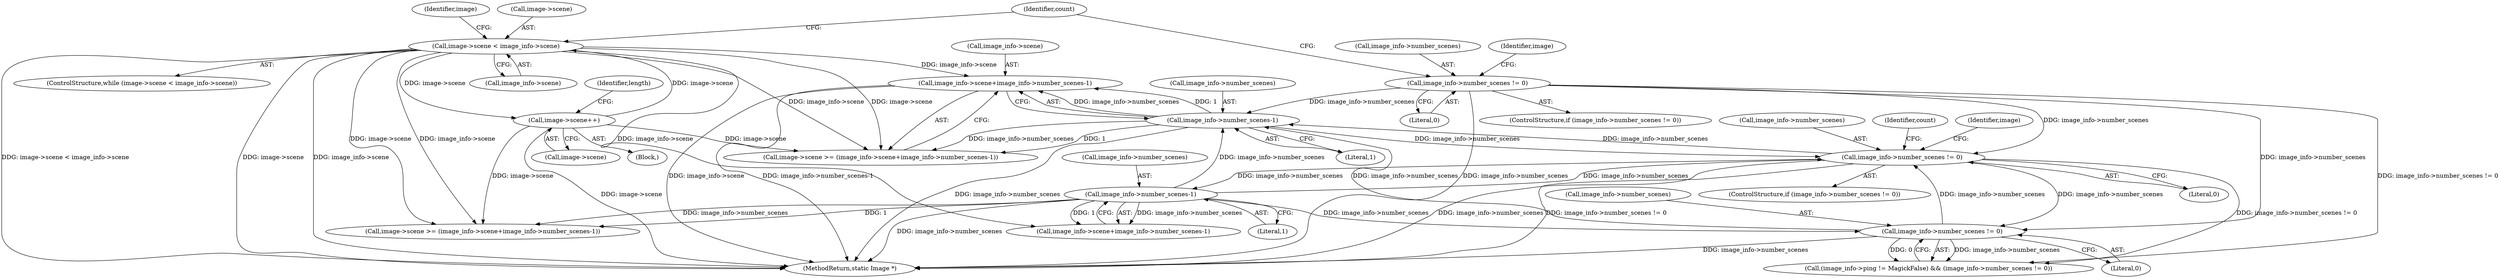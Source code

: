 digraph "0_ImageMagick_f6e9d0d9955e85bdd7540b251cd50d598dacc5e6_50@pointer" {
"1000377" [label="(Call,image_info->scene+image_info->number_scenes-1)"];
"1000304" [label="(Call,image->scene < image_info->scene)"];
"1000312" [label="(Call,image->scene++)"];
"1000381" [label="(Call,image_info->number_scenes-1)"];
"1002997" [label="(Call,image_info->number_scenes != 0)"];
"1000298" [label="(Call,image_info->number_scenes != 0)"];
"1000367" [label="(Call,image_info->number_scenes != 0)"];
"1003011" [label="(Call,image_info->number_scenes-1)"];
"1000361" [label="(Call,(image_info->ping != MagickFalse) && (image_info->number_scenes != 0))"];
"1002998" [label="(Call,image_info->number_scenes)"];
"1000385" [label="(Literal,1)"];
"1003019" [label="(Identifier,count)"];
"1000382" [label="(Call,image_info->number_scenes)"];
"1000312" [label="(Call,image->scene++)"];
"1003007" [label="(Call,image_info->scene+image_info->number_scenes-1)"];
"1000368" [label="(Call,image_info->number_scenes)"];
"1000308" [label="(Call,image_info->scene)"];
"1000302" [label="(Literal,0)"];
"1003001" [label="(Literal,0)"];
"1000303" [label="(ControlStructure,while (image->scene < image_info->scene))"];
"1000299" [label="(Call,image_info->number_scenes)"];
"1003092" [label="(MethodReturn,static Image *)"];
"1000298" [label="(Call,image_info->number_scenes != 0)"];
"1000371" [label="(Literal,0)"];
"1000297" [label="(ControlStructure,if (image_info->number_scenes != 0))"];
"1003005" [label="(Identifier,image)"];
"1000311" [label="(Block,)"];
"1000304" [label="(Call,image->scene < image_info->scene)"];
"1003003" [label="(Call,image->scene >= (image_info->scene+image_info->number_scenes-1))"];
"1003011" [label="(Call,image_info->number_scenes-1)"];
"1000306" [label="(Identifier,image)"];
"1000367" [label="(Call,image_info->number_scenes != 0)"];
"1000377" [label="(Call,image_info->scene+image_info->number_scenes-1)"];
"1000350" [label="(Identifier,count)"];
"1003015" [label="(Literal,1)"];
"1000313" [label="(Call,image->scene)"];
"1002996" [label="(ControlStructure,if (image_info->number_scenes != 0))"];
"1000378" [label="(Call,image_info->scene)"];
"1000317" [label="(Identifier,length)"];
"1000381" [label="(Call,image_info->number_scenes-1)"];
"1002997" [label="(Call,image_info->number_scenes != 0)"];
"1003012" [label="(Call,image_info->number_scenes)"];
"1000373" [label="(Call,image->scene >= (image_info->scene+image_info->number_scenes-1))"];
"1000314" [label="(Identifier,image)"];
"1000305" [label="(Call,image->scene)"];
"1000377" -> "1000373"  [label="AST: "];
"1000377" -> "1000381"  [label="CFG: "];
"1000378" -> "1000377"  [label="AST: "];
"1000381" -> "1000377"  [label="AST: "];
"1000373" -> "1000377"  [label="CFG: "];
"1000377" -> "1003092"  [label="DDG: image_info->scene"];
"1000377" -> "1003092"  [label="DDG: image_info->number_scenes-1"];
"1000304" -> "1000377"  [label="DDG: image_info->scene"];
"1000381" -> "1000377"  [label="DDG: image_info->number_scenes"];
"1000381" -> "1000377"  [label="DDG: 1"];
"1000304" -> "1000303"  [label="AST: "];
"1000304" -> "1000308"  [label="CFG: "];
"1000305" -> "1000304"  [label="AST: "];
"1000308" -> "1000304"  [label="AST: "];
"1000314" -> "1000304"  [label="CFG: "];
"1000350" -> "1000304"  [label="CFG: "];
"1000304" -> "1003092"  [label="DDG: image->scene < image_info->scene"];
"1000304" -> "1003092"  [label="DDG: image->scene"];
"1000304" -> "1003092"  [label="DDG: image_info->scene"];
"1000312" -> "1000304"  [label="DDG: image->scene"];
"1000304" -> "1000312"  [label="DDG: image->scene"];
"1000304" -> "1000373"  [label="DDG: image->scene"];
"1000304" -> "1000373"  [label="DDG: image_info->scene"];
"1000304" -> "1003003"  [label="DDG: image->scene"];
"1000304" -> "1003003"  [label="DDG: image_info->scene"];
"1000304" -> "1003007"  [label="DDG: image_info->scene"];
"1000312" -> "1000311"  [label="AST: "];
"1000312" -> "1000313"  [label="CFG: "];
"1000313" -> "1000312"  [label="AST: "];
"1000317" -> "1000312"  [label="CFG: "];
"1000312" -> "1003092"  [label="DDG: image->scene"];
"1000312" -> "1000373"  [label="DDG: image->scene"];
"1000312" -> "1003003"  [label="DDG: image->scene"];
"1000381" -> "1000385"  [label="CFG: "];
"1000382" -> "1000381"  [label="AST: "];
"1000385" -> "1000381"  [label="AST: "];
"1000381" -> "1003092"  [label="DDG: image_info->number_scenes"];
"1000381" -> "1000373"  [label="DDG: image_info->number_scenes"];
"1000381" -> "1000373"  [label="DDG: 1"];
"1002997" -> "1000381"  [label="DDG: image_info->number_scenes"];
"1000298" -> "1000381"  [label="DDG: image_info->number_scenes"];
"1000367" -> "1000381"  [label="DDG: image_info->number_scenes"];
"1003011" -> "1000381"  [label="DDG: image_info->number_scenes"];
"1000381" -> "1002997"  [label="DDG: image_info->number_scenes"];
"1002997" -> "1002996"  [label="AST: "];
"1002997" -> "1003001"  [label="CFG: "];
"1002998" -> "1002997"  [label="AST: "];
"1003001" -> "1002997"  [label="AST: "];
"1003005" -> "1002997"  [label="CFG: "];
"1003019" -> "1002997"  [label="CFG: "];
"1002997" -> "1003092"  [label="DDG: image_info->number_scenes != 0"];
"1002997" -> "1003092"  [label="DDG: image_info->number_scenes"];
"1002997" -> "1000361"  [label="DDG: image_info->number_scenes != 0"];
"1002997" -> "1000367"  [label="DDG: image_info->number_scenes"];
"1000298" -> "1002997"  [label="DDG: image_info->number_scenes"];
"1000367" -> "1002997"  [label="DDG: image_info->number_scenes"];
"1003011" -> "1002997"  [label="DDG: image_info->number_scenes"];
"1002997" -> "1003011"  [label="DDG: image_info->number_scenes"];
"1000298" -> "1000297"  [label="AST: "];
"1000298" -> "1000302"  [label="CFG: "];
"1000299" -> "1000298"  [label="AST: "];
"1000302" -> "1000298"  [label="AST: "];
"1000306" -> "1000298"  [label="CFG: "];
"1000350" -> "1000298"  [label="CFG: "];
"1000298" -> "1003092"  [label="DDG: image_info->number_scenes"];
"1000298" -> "1000361"  [label="DDG: image_info->number_scenes != 0"];
"1000298" -> "1000367"  [label="DDG: image_info->number_scenes"];
"1000367" -> "1000361"  [label="AST: "];
"1000367" -> "1000371"  [label="CFG: "];
"1000368" -> "1000367"  [label="AST: "];
"1000371" -> "1000367"  [label="AST: "];
"1000361" -> "1000367"  [label="CFG: "];
"1000367" -> "1003092"  [label="DDG: image_info->number_scenes"];
"1000367" -> "1000361"  [label="DDG: image_info->number_scenes"];
"1000367" -> "1000361"  [label="DDG: 0"];
"1003011" -> "1000367"  [label="DDG: image_info->number_scenes"];
"1003011" -> "1003007"  [label="AST: "];
"1003011" -> "1003015"  [label="CFG: "];
"1003012" -> "1003011"  [label="AST: "];
"1003015" -> "1003011"  [label="AST: "];
"1003007" -> "1003011"  [label="CFG: "];
"1003011" -> "1003092"  [label="DDG: image_info->number_scenes"];
"1003011" -> "1003003"  [label="DDG: image_info->number_scenes"];
"1003011" -> "1003003"  [label="DDG: 1"];
"1003011" -> "1003007"  [label="DDG: image_info->number_scenes"];
"1003011" -> "1003007"  [label="DDG: 1"];
}
